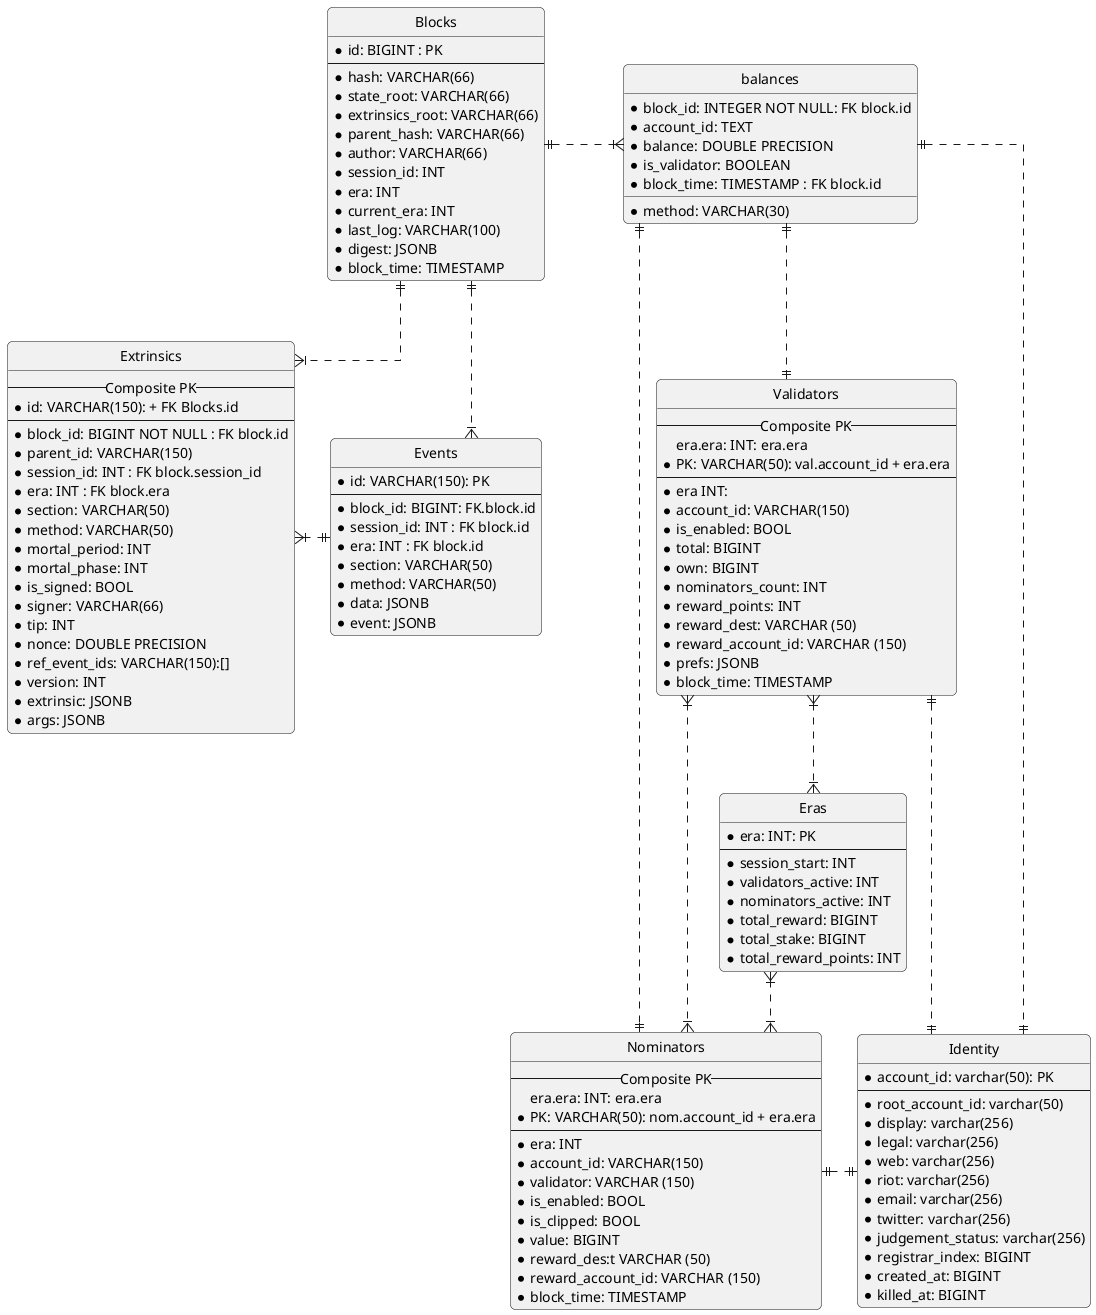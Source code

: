 @startuml ER-diagram

' hIde the spot
hIde circle

' avoId problems with angled crows feet
skinparam {
    Linetype ortho
    Shadowing false
    RoundCorner 10
}

entity "Blocks" as block {
    *id: BIGINT : PK
    --
    *hash: VARCHAR(66)
    *state_root: VARCHAR(66)
    *extrinsics_root: VARCHAR(66)
    *parent_hash: VARCHAR(66)
    *author: VARCHAR(66)
    *session_id: INT
    *era: INT
    *current_era: INT
    *last_log: VARCHAR(100)
    *digest: JSONB
    *block_time: TIMESTAMP
}

entity "Events" as events {
    *id: VARCHAR(150): PK
    --
    *block_id: BIGINT: FK.block.id
    *session_id: INT : FK block.id
    *era: INT : FK block.id
    *section: VARCHAR(50)
    *method: VARCHAR(50)
    *data: JSONB
    *event: JSONB
}

entity "Extrinsics" as ex {
    --Composite PK --
    *id: VARCHAR(150): + FK Blocks.id
    --
    *block_id: BIGINT NOT NULL : FK block.id
    *parent_id: VARCHAR(150)
    *session_id: INT : FK block.session_id
    *era: INT : FK block.era
    *section: VARCHAR(50)
    *method: VARCHAR(50)
    *mortal_period: INT
    *mortal_phase: INT
    *is_signed: BOOL
    *signer: VARCHAR(66)
    *tip: INT
    *nonce: DOUBLE PRECISION
    *ref_event_ids: VARCHAR(150):[]
    *version: INT
    *extrinsic: JSONB
    *args: JSONB
}

entity "Eras" as era {
    *era: INT: PK
    --
    *session_start: INT
    *validators_active: INT
    *nominators_active: INT
    *total_reward: BIGINT
    *total_stake: BIGINT
    *total_reward_points: INT
}

entity "Validators" as val {
    --Composite PK --
    era.era: INT: era.era
    *PK: VARCHAR(50): val.account_id + era.era
    --
    *era INT:
    *account_id: VARCHAR(150)
    *is_enabled: BOOL
    *total: BIGINT
    *own: BIGINT
    *nominators_count: INT
    *reward_points: INT
    *reward_dest: VARCHAR (50)
    *reward_account_id: VARCHAR (150)
    *prefs: JSONB
    *block_time: TIMESTAMP
}

entity "Nominators" as nom {
    --Composite PK --
    era.era: INT: era.era
    *PK: VARCHAR(50): nom.account_id + era.era
    --
    *era: INT
    *account_id: VARCHAR(150)
    *validator: VARCHAR (150)
    *is_enabled: BOOL
    *is_clipped: BOOL
    *value: BIGINT
    *reward_des:t VARCHAR (50)
    *reward_account_id: VARCHAR (150)
    *block_time: TIMESTAMP
}

entity "Identity" as ac {
    *account_id: varchar(50): PK
    --
    *root_account_id: varchar(50)
    *display: varchar(256)
    *legal: varchar(256)
    *web: varchar(256)
    *riot: varchar(256)
    *email: varchar(256)
    *twitter: varchar(256)
    *judgement_status: varchar(256)
    *registrar_index: BIGINT
    *created_at: BIGINT
    *killed_at: BIGINT
}

entity "balances" as balances {
    *block_id: INTEGER NOT NULL: FK block.id
    *account_id: TEXT
    *balance: DOUBLE PRECISION
    *method: VARCHAR(30)
    *is_validator: BOOLEAN
    *block_time: TIMESTAMP : FK block.id
}

nom ||.right.|| ac
era }|..|{ nom
val }|..|{ era
val }|..|{ nom
val ||..|| ac
balances ||..|| ac
balances ||..|| nom
balances ||..|| val
balances }|.left.|| block
' block }|..|| era не вижу явной связи
block ||..|{ events
block ||..|{ ex
ex }|.right.|| events

@enduml